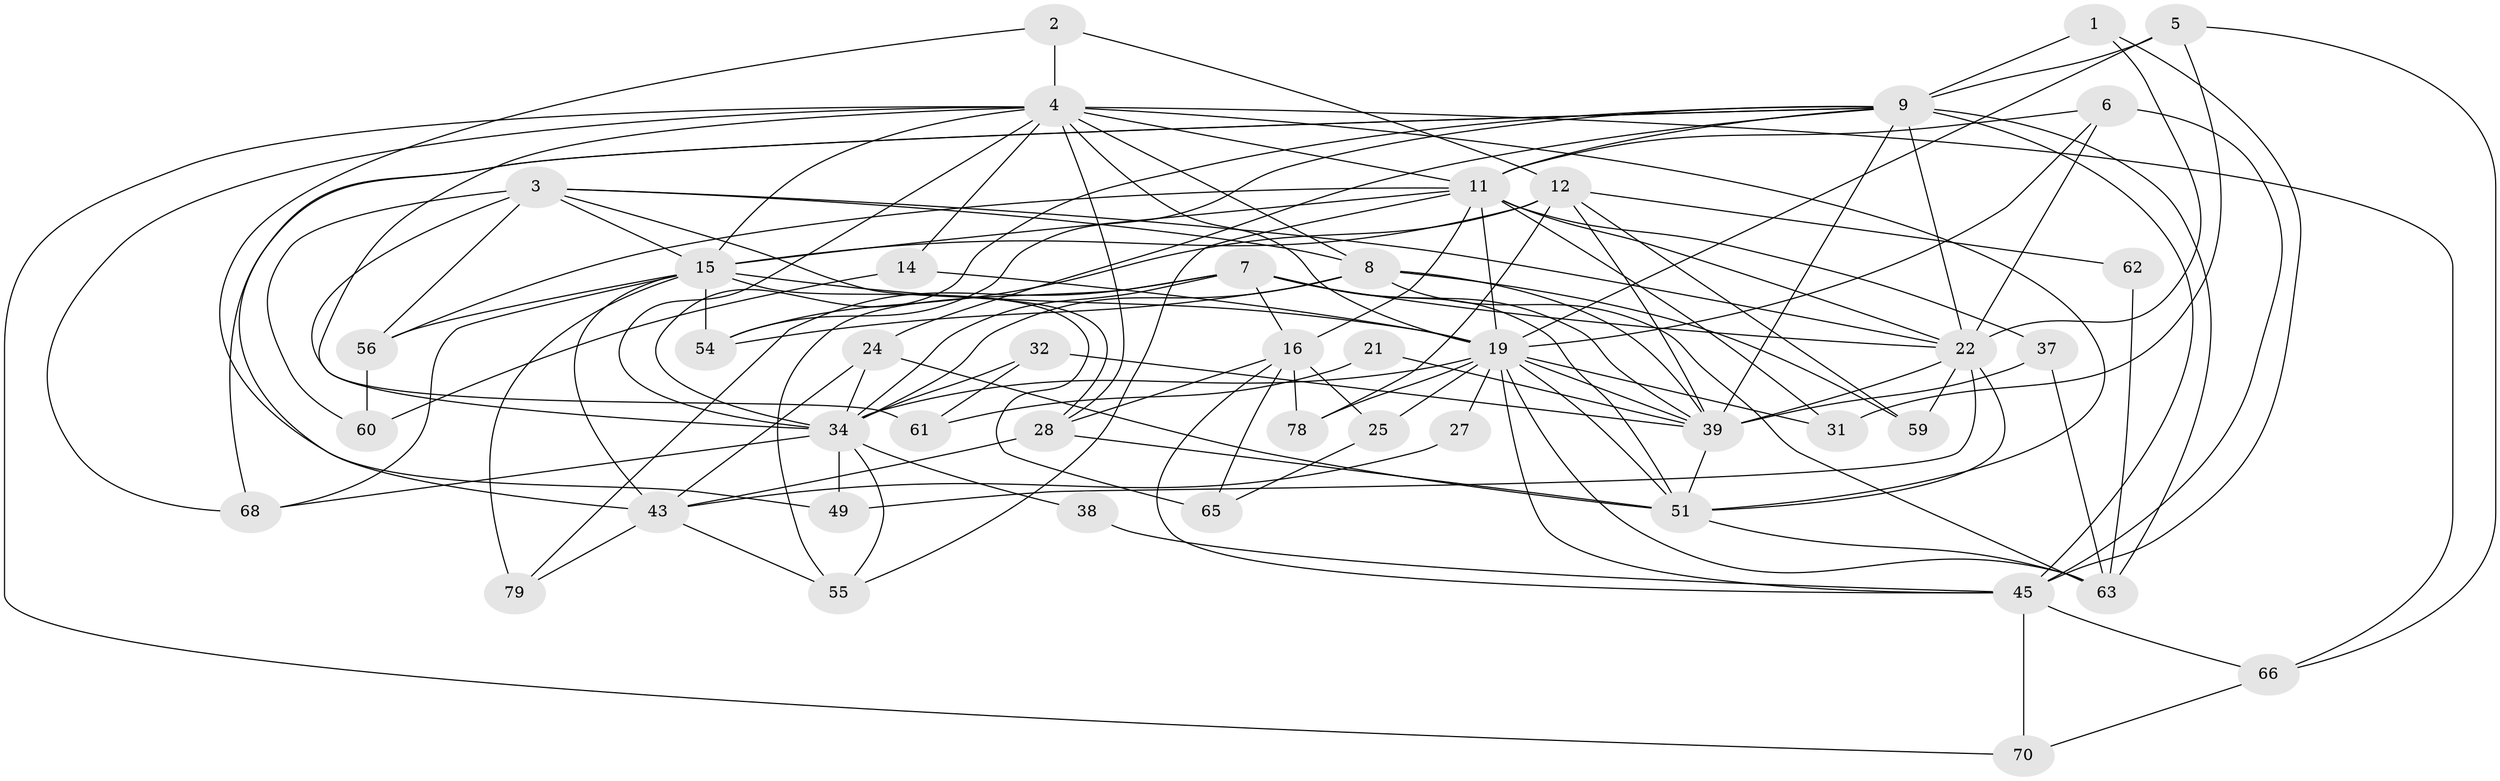// original degree distribution, {3: 0.26373626373626374, 4: 0.32967032967032966, 5: 0.18681318681318682, 6: 0.07692307692307693, 2: 0.10989010989010989, 10: 0.01098901098901099, 8: 0.01098901098901099, 7: 0.01098901098901099}
// Generated by graph-tools (version 1.1) at 2025/15/03/09/25 04:15:10]
// undirected, 45 vertices, 124 edges
graph export_dot {
graph [start="1"]
  node [color=gray90,style=filled];
  1;
  2;
  3 [super="+64+88+33"];
  4 [super="+50"];
  5;
  6;
  7 [super="+30+17"];
  8 [super="+10"];
  9 [super="+29"];
  11 [super="+13+35"];
  12 [super="+26+90"];
  14;
  15 [super="+18+81+47"];
  16 [super="+85+20"];
  19 [super="+23+36+58"];
  21;
  22 [super="+69+75+84"];
  24;
  25 [super="+77"];
  27;
  28;
  31;
  32;
  34 [super="+41+42"];
  37;
  38;
  39 [super="+82+73"];
  43 [super="+67"];
  45 [super="+46+52"];
  49;
  51 [super="+83"];
  54;
  55;
  56;
  59;
  60;
  61;
  62;
  63 [super="+80+72"];
  65;
  66;
  68;
  70;
  78;
  79;
  1 -- 45;
  1 -- 9;
  1 -- 22;
  2 -- 49;
  2 -- 12;
  2 -- 4;
  3 -- 8;
  3 -- 56;
  3 -- 28;
  3 -- 34 [weight=2];
  3 -- 60;
  3 -- 15;
  3 -- 22;
  4 -- 8;
  4 -- 19 [weight=2];
  4 -- 51;
  4 -- 34;
  4 -- 66;
  4 -- 68;
  4 -- 70;
  4 -- 11;
  4 -- 14;
  4 -- 15;
  4 -- 28;
  4 -- 61;
  5 -- 66;
  5 -- 31;
  5 -- 9 [weight=2];
  5 -- 19;
  6 -- 45;
  6 -- 11;
  6 -- 22;
  6 -- 19;
  7 -- 55;
  7 -- 79;
  7 -- 16;
  7 -- 34;
  7 -- 22;
  7 -- 51;
  7 -- 39;
  8 -- 34;
  8 -- 54;
  8 -- 59;
  8 -- 63;
  8 -- 39;
  9 -- 24;
  9 -- 22 [weight=2];
  9 -- 43;
  9 -- 68;
  9 -- 54;
  9 -- 34;
  9 -- 11;
  9 -- 45;
  9 -- 39 [weight=2];
  9 -- 63;
  11 -- 55;
  11 -- 31;
  11 -- 37;
  11 -- 16;
  11 -- 22 [weight=2];
  11 -- 56;
  11 -- 19;
  11 -- 15;
  12 -- 59;
  12 -- 54;
  12 -- 39;
  12 -- 62;
  12 -- 78;
  12 -- 15;
  14 -- 60;
  14 -- 19;
  15 -- 65;
  15 -- 68;
  15 -- 54;
  15 -- 79;
  15 -- 43 [weight=2];
  15 -- 19 [weight=2];
  15 -- 56;
  16 -- 78;
  16 -- 25;
  16 -- 65;
  16 -- 28;
  16 -- 45;
  19 -- 34;
  19 -- 45;
  19 -- 78;
  19 -- 31;
  19 -- 27;
  19 -- 39 [weight=2];
  19 -- 51;
  19 -- 25;
  19 -- 63;
  21 -- 39;
  21 -- 61;
  22 -- 49;
  22 -- 51;
  22 -- 39;
  22 -- 59;
  24 -- 51 [weight=2];
  24 -- 34;
  24 -- 43;
  25 -- 65;
  27 -- 43;
  28 -- 51;
  28 -- 43;
  32 -- 61;
  32 -- 34;
  32 -- 39;
  34 -- 55;
  34 -- 49;
  34 -- 38;
  34 -- 68;
  37 -- 39;
  37 -- 63;
  38 -- 45;
  39 -- 51 [weight=2];
  43 -- 55;
  43 -- 79;
  45 -- 66;
  45 -- 70;
  51 -- 63;
  56 -- 60;
  62 -- 63;
  66 -- 70;
}
